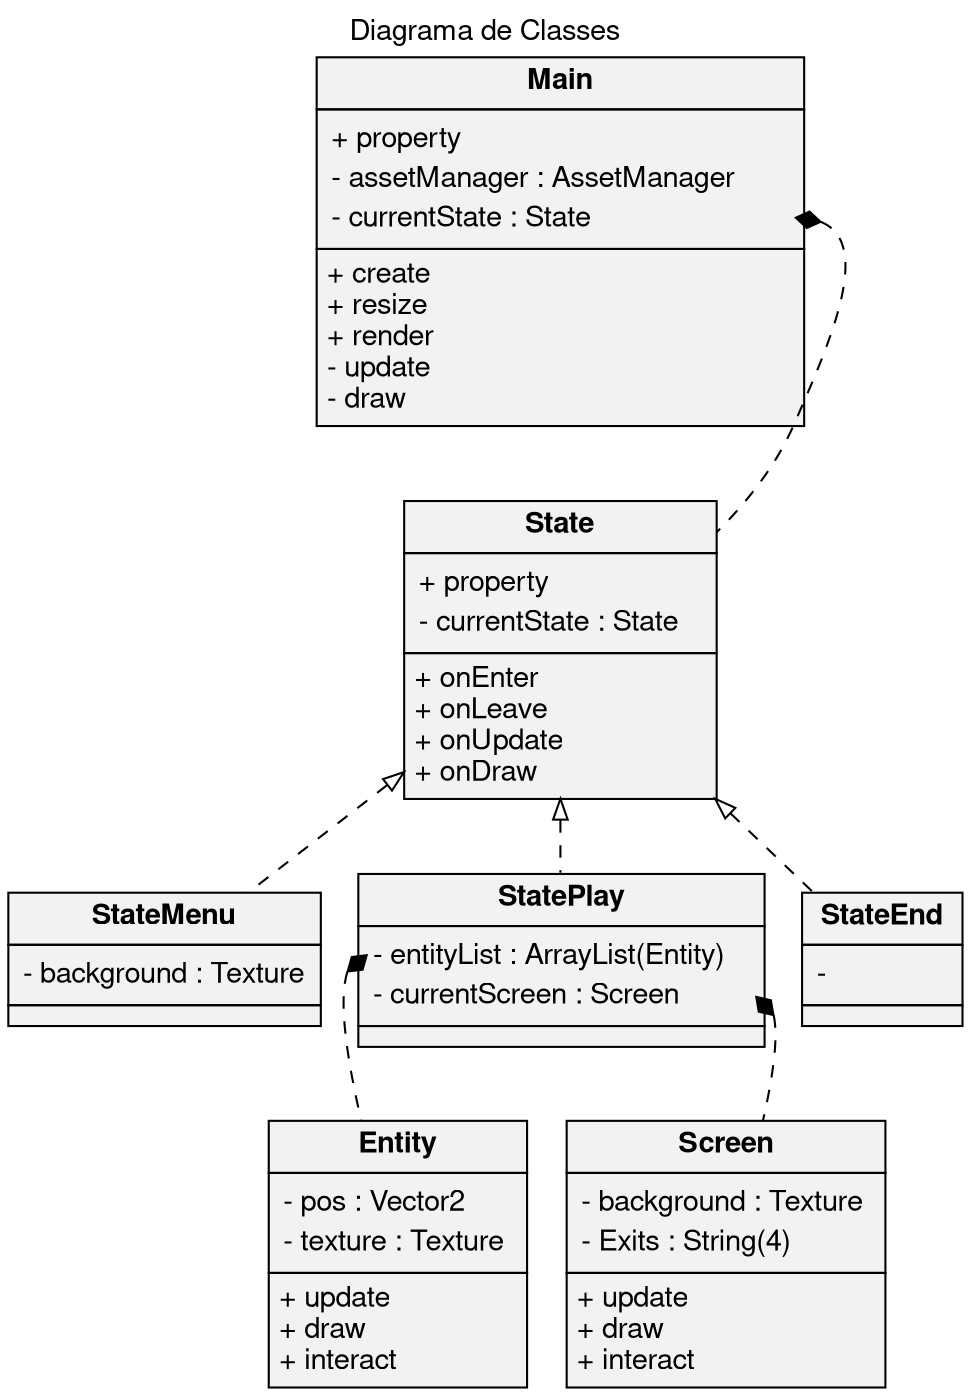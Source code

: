 digraph DiagramaDeClasses {
	graph [
		label="Diagrama de Classes"
		labelloc="t"
		fontname="Helvetica,Arial,sans-serif"
	]
	node [
		fontname="Helvetica,Arial,sans-serif"
		shape=record
		style=filled
		fillcolor=gray95
	]
	edge [fontname="Helvetica,Arial,sans-serif"]
	edge [arrowhead=vee style=dashed]

	Main [
		shape=plain
		label=<<table border="0" cellborder="1" cellspacing="0" cellpadding="4">
			<tr> <td> <b>Main</b> </td> </tr>
			<tr> <td>
				<table border="0" cellborder="0" cellspacing="0" >
					<tr> <td align="left" >+ property</td> </tr>
					<tr> <td port="am" align="left" >- assetManager : AssetManager       </td> </tr>
					<tr> <td port="cs" align="left" >- currentState : State   </td> </tr>
				</table>
			</td> </tr>
			<tr> <td align="left">+ create<br align="left"/>+ resize<br align="left"/>+ render<br align="left"/>- update<br align="left"/>- draw<br align="left"/></td> </tr>
		</table>>
	]

	
	State [
		shape=plain
		label=<<table border="0" cellborder="1" cellspacing="0" cellpadding="4">
			<tr> <td> <b>State</b> </td> </tr>
			<tr> <td>
				<table border="0" cellborder="0" cellspacing="0" >
					<tr> <td align="left" >+ property</td> </tr>
					<tr> <td port="cs" align="left" >- currentState : State   </td> </tr>
				</table>
			</td> </tr>
			<tr> <td align="left">+ onEnter<br align="left"/>+ onLeave<br align="left"/>+ onUpdate<br align="left"/>+ onDraw<br align="left"/></td> </tr>
		</table>>
	]
	
	StateMenu [
		shape=plain
		label=<<table border="0" cellborder="1" cellspacing="0" cellpadding="4">
			<tr> <td> <b>StateMenu</b> </td> </tr>
			<tr> <td>
				<table border="0" cellborder="0" cellspacing="0" >
					<tr> <td align="left" >- background : Texture</td> </tr>
				</table>
			</td> </tr>
			<tr> <td align="left"></td> </tr>
		</table>>
	]
	
	StatePlay  [
		shape=plain
		label=<<table border="0" cellborder="1" cellspacing="0" cellpadding="4">
			<tr> <td> <b>StatePlay</b> </td> </tr>
			<tr> <td>
				<table border="0" cellborder="0" cellspacing="0" >
					<tr> <td port="el" align="left" >- entityList : ArrayList(Entity)   </td> </tr>
					<tr> <td port="sc" align="left" >- currentScreen : Screen   </td> </tr>
				</table>
			</td> </tr>
			<tr> <td align="left"></td> </tr>
		</table>>
	]
	
	StateEnd  [
		shape=plain
		label=<<table border="0" cellborder="1" cellspacing="0" cellpadding="4">
			<tr> <td> <b>StateEnd</b> </td> </tr>
			<tr> <td>
				<table border="0" cellborder="0" cellspacing="0" >
					<tr> <td align="left" >- </td> </tr>
				</table>
			</td> </tr>
			<tr> <td align="left"></td> </tr>
		</table>>
	]
	
	Entity  [
		shape=plain
		label=<<table border="0" cellborder="1" cellspacing="0" cellpadding="4">
			<tr> <td> <b>Entity</b> </td> </tr>
			<tr> <td>
				<table border="0" cellborder="0" cellspacing="0" >
					<tr> <td align="left" >- pos : Vector2 </td> </tr>
					<tr> <td align="left" >- texture : Texture </td> </tr>
				</table>
			</td> </tr>
			<tr> <td align="left">+ update<br align="left"/>+ draw<br align="left"/>+ interact<br align="left"/></td> </tr>
		</table>>
	]
	
	Screen [
	    shape=plain
		label=<<table border="0" cellborder="1" cellspacing="0" cellpadding="4">
			<tr> <td> <b>Screen</b> </td> </tr>
			<tr> <td>
				<table border="0" cellborder="0" cellspacing="0" >
					<tr> <td align="left" >- background : Texture </td> </tr>
					<tr> <td align="left" >- Exits : String(4) </td> </tr>
				</table>
			</td> </tr>
			<tr> <td align="left">+ update<br align="left"/>+ draw<br align="left"/>+ interact<br align="left"/></td> </tr>
		</table>>
	]
	
	edge [dir=back arrowtail=diamond]
	Main:cs -> State
	StatePlay:el -> Entity
	StatePlay:sc -> Screen

	edge [dir=back arrowtail=empty]
	State -> StateMenu
	State -> StatePlay
	State -> StateEnd
	

}
